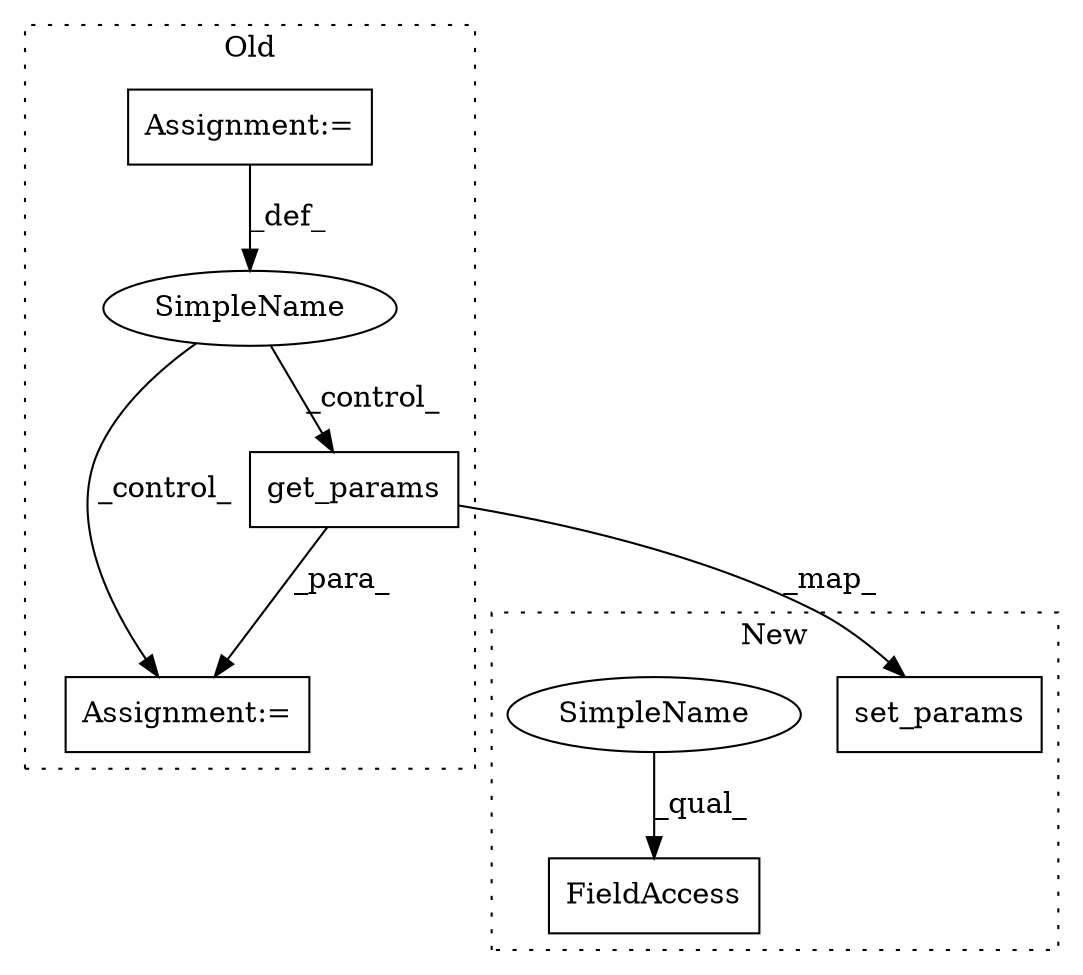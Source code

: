 digraph G {
subgraph cluster0 {
1 [label="get_params" a="32" s="3359,3387" l="11,1" shape="box"];
4 [label="SimpleName" a="42" s="" l="" shape="ellipse"];
5 [label="Assignment:=" a="7" s="3353" l="1" shape="box"];
6 [label="Assignment:=" a="7" s="3260" l="6" shape="box"];
label = "Old";
style="dotted";
}
subgraph cluster1 {
2 [label="set_params" a="32" s="3520,3548" l="11,1" shape="box"];
3 [label="FieldAccess" a="22" s="3590" l="11" shape="box"];
7 [label="SimpleName" a="42" s="3590" l="4" shape="ellipse"];
label = "New";
style="dotted";
}
1 -> 2 [label="_map_"];
1 -> 5 [label="_para_"];
4 -> 5 [label="_control_"];
4 -> 1 [label="_control_"];
6 -> 4 [label="_def_"];
7 -> 3 [label="_qual_"];
}